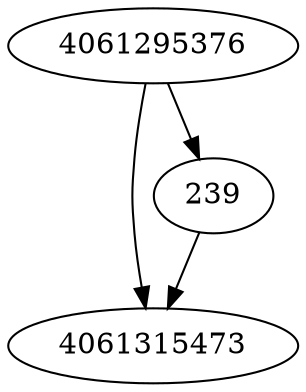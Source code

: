strict digraph  {
4061295376;
4061315473;
239;
4061295376 -> 4061315473;
4061295376 -> 239;
239 -> 4061315473;
}

